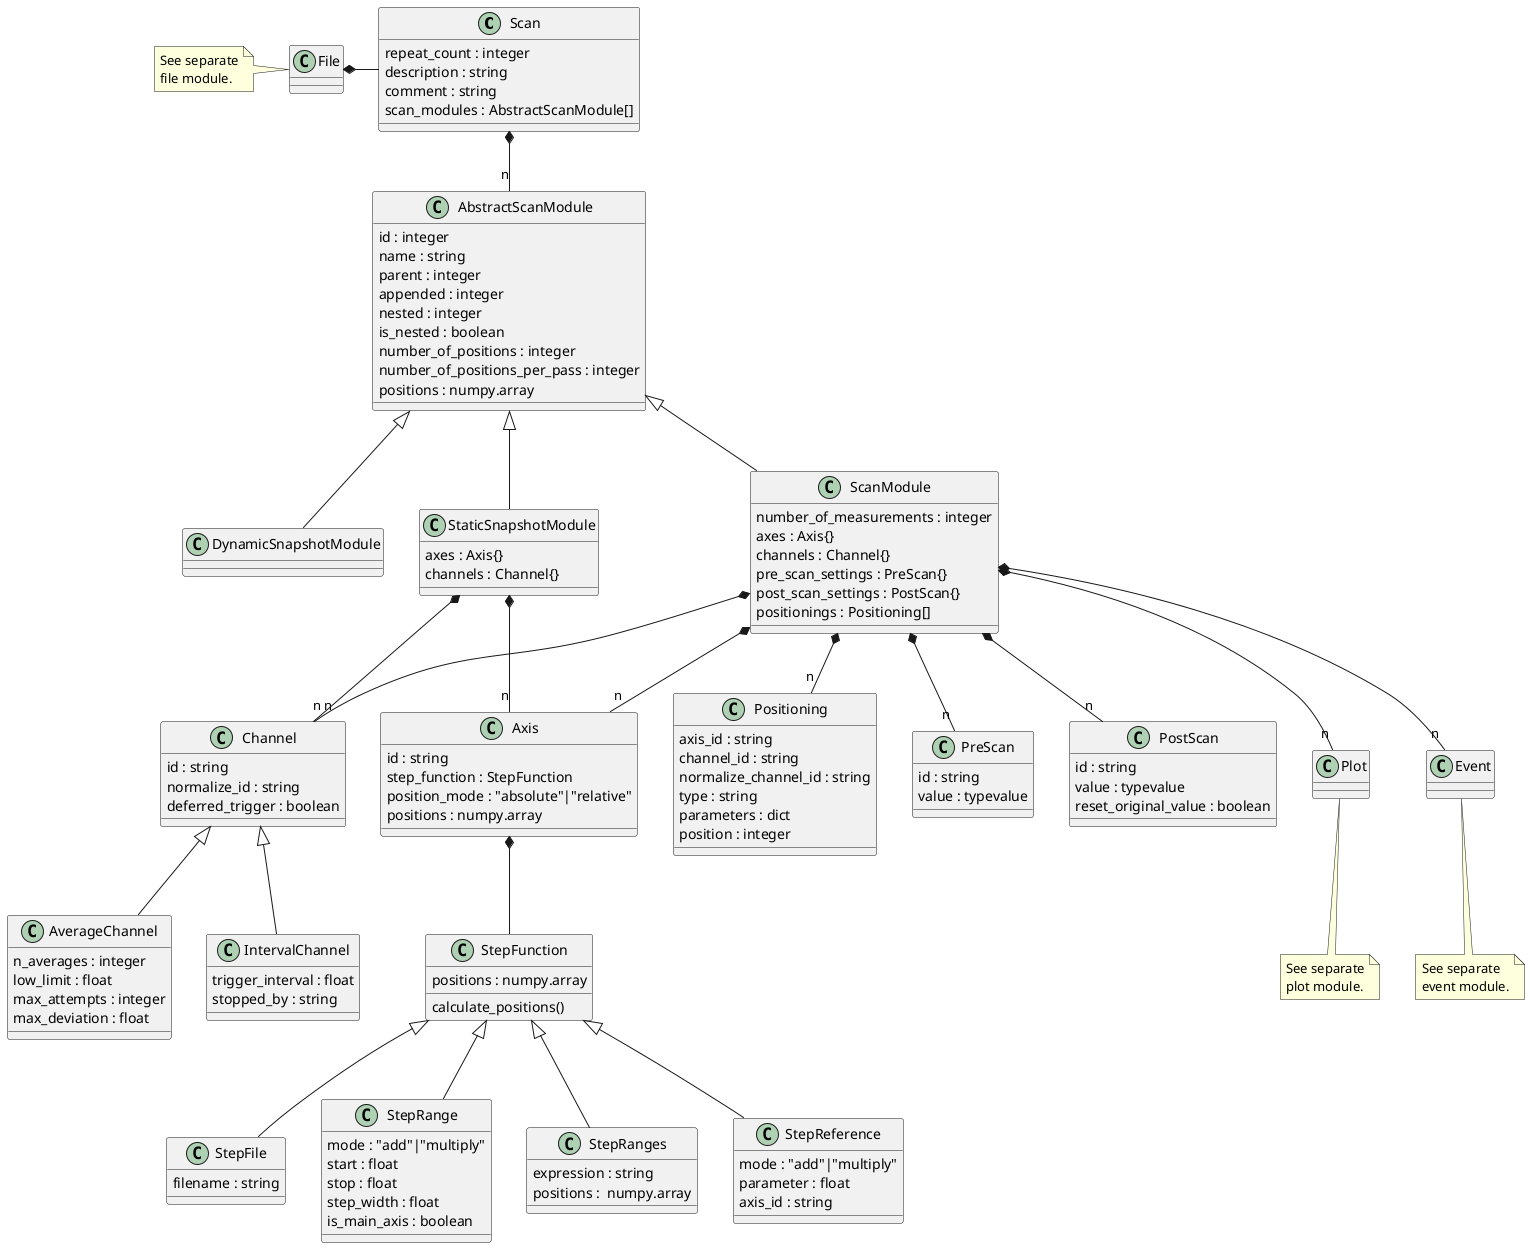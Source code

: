@startuml
'https://plantuml.com/class-diagram

class Scan {
    repeat_count : integer
    description : string
    comment : string
    scan_modules : AbstractScanModule[]
}
Scan *-- "n" AbstractScanModule
'Scan *-- "n" PauseCondition
'Scan *-- "n" Event

'note bottom of PauseCondition: See separate\nevent module.

File *- Scan
note left of File: See separate\nfile module.

class AbstractScanModule {
    id : integer
    name : string
    parent : integer
    appended : integer
    nested : integer
    is_nested : boolean
    number_of_positions : integer
    number_of_positions_per_pass : integer
    positions : numpy.array
}

class ScanModule extends AbstractScanModule {
    number_of_measurements : integer
    axes : Axis{}
    channels : Channel{}
    pre_scan_settings : PreScan{}
    post_scan_settings : PostScan{}
    positionings : Positioning[]
    'plots : Plot[]
}
ScanModule *-- "n" Event
ScanModule *-- "n" Axis
ScanModule *-- "n" Channel
ScanModule *-- "n" Positioning
ScanModule *-- "n" PreScan
ScanModule *-- "n" PostScan
ScanModule *-- "n" Plot

note bottom of Plot: See separate\nplot module.
note bottom of Event: See separate\nevent module.

class DynamicSnapshotModule extends AbstractScanModule

class StaticSnapshotModule extends AbstractScanModule {
    axes : Axis{}
    channels : Channel{}
}

StaticSnapshotModule *-- "n" Axis
StaticSnapshotModule *-- "n" Channel

Channel -[hidden]> Axis

DynamicSnapshotModule -[hidden]> StaticSnapshotModule

class StaticSnapshotModule {
}

class Axis {
    id : string
    step_function : StepFunction
    position_mode : "absolute"|"relative"
    positions : numpy.array
}
Axis *-- StepFunction

class Channel {
    id : string
    normalize_id : string
    'redo_events : Event[]
    deferred_trigger : boolean
}
'Channel *-- "n" Event

class IntervalChannel extends Channel {
    trigger_interval : float
    stopped_by : string
}

class AverageChannel extends Channel {
    n_averages : integer
    low_limit : float
    max_attempts : integer
    max_deviation : float
}

class Positioning {
    axis_id : string
    channel_id : string
    normalize_channel_id : string
    type : string
    parameters : dict
    position : integer
}
'Positioning *-- Controller

class PreScan {
    id : string
    value : typevalue
}

class PostScan {
    id : string
    value : typevalue
    reset_original_value : boolean
}

class StepFunction {
    positions : numpy.array
    calculate_positions()
}

class StepFile extends StepFunction {
    filename : string
}

class StepRange extends StepFunction {
    mode : "add"|"multiply"
    start : float
    stop : float
    step_width : float
    is_main_axis : boolean
}

class StepRanges extends StepFunction {
    expression : string
    positions :  numpy.array
}

class StepReference extends StepFunction {
    mode : "add"|"multiply"
    parameter : float
    axis_id : string
}
@enduml